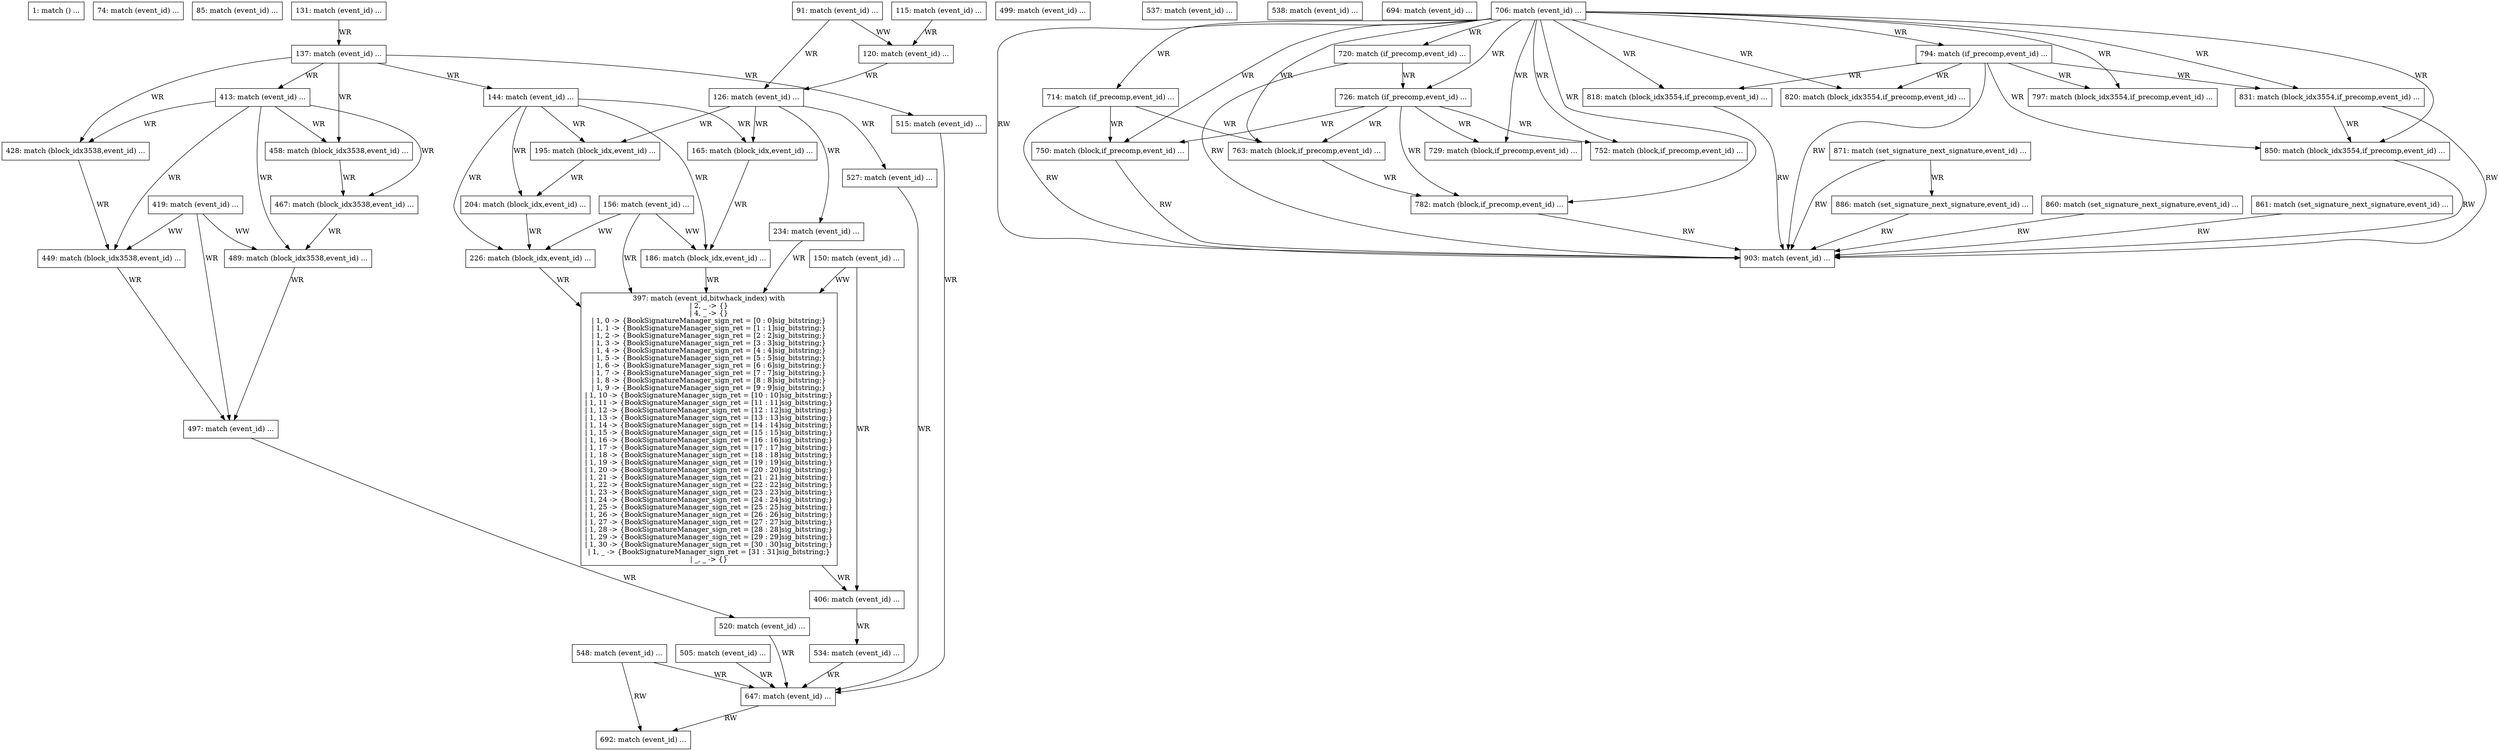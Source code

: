 digraph G {
  "1: match () ...
" [shape=box, ];
  "74: match (event_id) ...
" [shape=box, ];
  "85: match (event_id) ...
" [shape=box, ];
  "91: match (event_id) ...
" [shape=box, ];
  "115: match (event_id) ...
" [shape=box, ];
  "120: match (event_id) ...
" [shape=box, ];
  "126: match (event_id) ...
" [shape=box, ];
  "131: match (event_id) ...
" [shape=box, ];
  "137: match (event_id) ...
" [shape=box, ];
  "144: match (event_id) ...
" [shape=box, ];
  "150: match (event_id) ...
" [shape=box, ];
  "156: match (event_id) ...
" [shape=box, ];
  "165: match (block_idx,event_id) ...
" [shape=box, ];
  "186: match (block_idx,event_id) ...
" [shape=box, ];
  "195: match (block_idx,event_id) ...
" [shape=box, ];
  "204: match (block_idx,event_id) ...
" [shape=box, ];
  "226: match (block_idx,event_id) ...
" [shape=box, ];
  "234: match (event_id) ...
" [shape=box, ];
  "397: match (event_id,bitwhack_index) with
| 2, _ -> {}
| 4, _ -> {}
| 1, 0 -> {BookSignatureManager_sign_ret = [0 : 0]sig_bitstring;}
| 1, 1 -> {BookSignatureManager_sign_ret = [1 : 1]sig_bitstring;}
| 1, 2 -> {BookSignatureManager_sign_ret = [2 : 2]sig_bitstring;}
| 1, 3 -> {BookSignatureManager_sign_ret = [3 : 3]sig_bitstring;}
| 1, 4 -> {BookSignatureManager_sign_ret = [4 : 4]sig_bitstring;}
| 1, 5 -> {BookSignatureManager_sign_ret = [5 : 5]sig_bitstring;}
| 1, 6 -> {BookSignatureManager_sign_ret = [6 : 6]sig_bitstring;}
| 1, 7 -> {BookSignatureManager_sign_ret = [7 : 7]sig_bitstring;}
| 1, 8 -> {BookSignatureManager_sign_ret = [8 : 8]sig_bitstring;}
| 1, 9 -> {BookSignatureManager_sign_ret = [9 : 9]sig_bitstring;}
| 1, 10 -> {BookSignatureManager_sign_ret = [10 : 10]sig_bitstring;}
| 1, 11 -> {BookSignatureManager_sign_ret = [11 : 11]sig_bitstring;}
| 1, 12 -> {BookSignatureManager_sign_ret = [12 : 12]sig_bitstring;}
| 1, 13 -> {BookSignatureManager_sign_ret = [13 : 13]sig_bitstring;}
| 1, 14 -> {BookSignatureManager_sign_ret = [14 : 14]sig_bitstring;}
| 1, 15 -> {BookSignatureManager_sign_ret = [15 : 15]sig_bitstring;}
| 1, 16 -> {BookSignatureManager_sign_ret = [16 : 16]sig_bitstring;}
| 1, 17 -> {BookSignatureManager_sign_ret = [17 : 17]sig_bitstring;}
| 1, 18 -> {BookSignatureManager_sign_ret = [18 : 18]sig_bitstring;}
| 1, 19 -> {BookSignatureManager_sign_ret = [19 : 19]sig_bitstring;}
| 1, 20 -> {BookSignatureManager_sign_ret = [20 : 20]sig_bitstring;}
| 1, 21 -> {BookSignatureManager_sign_ret = [21 : 21]sig_bitstring;}
| 1, 22 -> {BookSignatureManager_sign_ret = [22 : 22]sig_bitstring;}
| 1, 23 -> {BookSignatureManager_sign_ret = [23 : 23]sig_bitstring;}
| 1, 24 -> {BookSignatureManager_sign_ret = [24 : 24]sig_bitstring;}
| 1, 25 -> {BookSignatureManager_sign_ret = [25 : 25]sig_bitstring;}
| 1, 26 -> {BookSignatureManager_sign_ret = [26 : 26]sig_bitstring;}
| 1, 27 -> {BookSignatureManager_sign_ret = [27 : 27]sig_bitstring;}
| 1, 28 -> {BookSignatureManager_sign_ret = [28 : 28]sig_bitstring;}
| 1, 29 -> {BookSignatureManager_sign_ret = [29 : 29]sig_bitstring;}
| 1, 30 -> {BookSignatureManager_sign_ret = [30 : 30]sig_bitstring;}
| 1, _ -> {BookSignatureManager_sign_ret = [31 : 31]sig_bitstring;}
| _, _ -> {}" [
  shape=box, ];
  "406: match (event_id) ...
" [shape=box, ];
  "413: match (event_id) ...
" [shape=box, ];
  "419: match (event_id) ...
" [shape=box, ];
  "428: match (block_idx3538,event_id) ...
" [shape=box, ];
  "449: match (block_idx3538,event_id) ...
" [shape=box, ];
  "458: match (block_idx3538,event_id) ...
" [shape=box, ];
  "467: match (block_idx3538,event_id) ...
" [shape=box, ];
  "489: match (block_idx3538,event_id) ...
" [shape=box, ];
  "497: match (event_id) ...
" [shape=box, ];
  "499: match (event_id) ...
" [shape=box, ];
  "505: match (event_id) ...
" [shape=box, ];
  "515: match (event_id) ...
" [shape=box, ];
  "520: match (event_id) ...
" [shape=box, ];
  "527: match (event_id) ...
" [shape=box, ];
  "534: match (event_id) ...
" [shape=box, ];
  "537: match (event_id) ...
" [shape=box, ];
  "538: match (event_id) ...
" [shape=box, ];
  "548: match (event_id) ...
" [shape=box, ];
  "647: match (event_id) ...
" [shape=box, ];
  "692: match (event_id) ...
" [shape=box, ];
  "694: match (event_id) ...
" [shape=box, ];
  "706: match (event_id) ...
" [shape=box, ];
  "714: match (if_precomp,event_id) ...
" [shape=box, ];
  "720: match (if_precomp,event_id) ...
" [shape=box, ];
  "726: match (if_precomp,event_id) ...
" [shape=box, ];
  "729: match (block,if_precomp,event_id) ...
" [shape=box, ];
  "750: match (block,if_precomp,event_id) ...
" [shape=box, ];
  "752: match (block,if_precomp,event_id) ...
" [shape=box, ];
  "763: match (block,if_precomp,event_id) ...
" [shape=box, ];
  "782: match (block,if_precomp,event_id) ...
" [shape=box, ];
  "794: match (if_precomp,event_id) ...
" [shape=box, ];
  "797: match (block_idx3554,if_precomp,event_id) ...
" [shape=box, ];
  "818: match (block_idx3554,if_precomp,event_id) ...
" [shape=box, ];
  "820: match (block_idx3554,if_precomp,event_id) ...
" [shape=box, ];
  "831: match (block_idx3554,if_precomp,event_id) ...
" [shape=box, ];
  "850: match (block_idx3554,if_precomp,event_id) ...
" [shape=box, ];
  "860: match (set_signature_next_signature,event_id) ...
" [shape=box, ];
  "861: match (set_signature_next_signature,event_id) ...
" [shape=box, ];
  "871: match (set_signature_next_signature,event_id) ...
" [shape=box, ];
  "886: match (set_signature_next_signature,event_id) ...
" [shape=box, ];
  "903: match (event_id) ...
" [shape=box, ];
  
  
  "91: match (event_id) ...
" -> "120: match (event_id) ...
" [label="WW", ];
  "91: match (event_id) ...
" -> "126: match (event_id) ...
" [label="WR", ];
  "115: match (event_id) ...
" -> "120: match (event_id) ...
" [label="WR", ];
  "120: match (event_id) ...
" -> "126: match (event_id) ...
" [label="WR", ];
  "126: match (event_id) ...
" -> "165: match (block_idx,event_id) ...
" [
  label="WR", ];
  "126: match (event_id) ...
" -> "195: match (block_idx,event_id) ...
" [
  label="WR", ];
  "126: match (event_id) ...
" -> "234: match (event_id) ...
" [label="WR", ];
  "126: match (event_id) ...
" -> "527: match (event_id) ...
" [label="WR", ];
  "131: match (event_id) ...
" -> "137: match (event_id) ...
" [label="WR", ];
  "137: match (event_id) ...
" -> "144: match (event_id) ...
" [label="WR", ];
  "137: match (event_id) ...
" -> "413: match (event_id) ...
" [label="WR", ];
  "137: match (event_id) ...
" -> "428: match (block_idx3538,event_id) ...
" [
  label="WR", ];
  "137: match (event_id) ...
" -> "458: match (block_idx3538,event_id) ...
" [
  label="WR", ];
  "137: match (event_id) ...
" -> "515: match (event_id) ...
" [label="WR", ];
  "144: match (event_id) ...
" -> "165: match (block_idx,event_id) ...
" [
  label="WR", ];
  "144: match (event_id) ...
" -> "186: match (block_idx,event_id) ...
" [
  label="WR", ];
  "144: match (event_id) ...
" -> "195: match (block_idx,event_id) ...
" [
  label="WR", ];
  "144: match (event_id) ...
" -> "204: match (block_idx,event_id) ...
" [
  label="WR", ];
  "144: match (event_id) ...
" -> "226: match (block_idx,event_id) ...
" [
  label="WR", ];
  "150: match (event_id) ...
" -> "397: match (event_id,bitwhack_index) with
| 2, _ -> {}
| 4, _ -> {}
| 1, 0 -> {BookSignatureManager_sign_ret = [0 : 0]sig_bitstring;}
| 1, 1 -> {BookSignatureManager_sign_ret = [1 : 1]sig_bitstring;}
| 1, 2 -> {BookSignatureManager_sign_ret = [2 : 2]sig_bitstring;}
| 1, 3 -> {BookSignatureManager_sign_ret = [3 : 3]sig_bitstring;}
| 1, 4 -> {BookSignatureManager_sign_ret = [4 : 4]sig_bitstring;}
| 1, 5 -> {BookSignatureManager_sign_ret = [5 : 5]sig_bitstring;}
| 1, 6 -> {BookSignatureManager_sign_ret = [6 : 6]sig_bitstring;}
| 1, 7 -> {BookSignatureManager_sign_ret = [7 : 7]sig_bitstring;}
| 1, 8 -> {BookSignatureManager_sign_ret = [8 : 8]sig_bitstring;}
| 1, 9 -> {BookSignatureManager_sign_ret = [9 : 9]sig_bitstring;}
| 1, 10 -> {BookSignatureManager_sign_ret = [10 : 10]sig_bitstring;}
| 1, 11 -> {BookSignatureManager_sign_ret = [11 : 11]sig_bitstring;}
| 1, 12 -> {BookSignatureManager_sign_ret = [12 : 12]sig_bitstring;}
| 1, 13 -> {BookSignatureManager_sign_ret = [13 : 13]sig_bitstring;}
| 1, 14 -> {BookSignatureManager_sign_ret = [14 : 14]sig_bitstring;}
| 1, 15 -> {BookSignatureManager_sign_ret = [15 : 15]sig_bitstring;}
| 1, 16 -> {BookSignatureManager_sign_ret = [16 : 16]sig_bitstring;}
| 1, 17 -> {BookSignatureManager_sign_ret = [17 : 17]sig_bitstring;}
| 1, 18 -> {BookSignatureManager_sign_ret = [18 : 18]sig_bitstring;}
| 1, 19 -> {BookSignatureManager_sign_ret = [19 : 19]sig_bitstring;}
| 1, 20 -> {BookSignatureManager_sign_ret = [20 : 20]sig_bitstring;}
| 1, 21 -> {BookSignatureManager_sign_ret = [21 : 21]sig_bitstring;}
| 1, 22 -> {BookSignatureManager_sign_ret = [22 : 22]sig_bitstring;}
| 1, 23 -> {BookSignatureManager_sign_ret = [23 : 23]sig_bitstring;}
| 1, 24 -> {BookSignatureManager_sign_ret = [24 : 24]sig_bitstring;}
| 1, 25 -> {BookSignatureManager_sign_ret = [25 : 25]sig_bitstring;}
| 1, 26 -> {BookSignatureManager_sign_ret = [26 : 26]sig_bitstring;}
| 1, 27 -> {BookSignatureManager_sign_ret = [27 : 27]sig_bitstring;}
| 1, 28 -> {BookSignatureManager_sign_ret = [28 : 28]sig_bitstring;}
| 1, 29 -> {BookSignatureManager_sign_ret = [29 : 29]sig_bitstring;}
| 1, 30 -> {BookSignatureManager_sign_ret = [30 : 30]sig_bitstring;}
| 1, _ -> {BookSignatureManager_sign_ret = [31 : 31]sig_bitstring;}
| _, _ -> {}" [
  label="WW", ];
  "150: match (event_id) ...
" -> "406: match (event_id) ...
" [label="WR", ];
  "156: match (event_id) ...
" -> "186: match (block_idx,event_id) ...
" [
  label="WW", ];
  "156: match (event_id) ...
" -> "226: match (block_idx,event_id) ...
" [
  label="WW", ];
  "156: match (event_id) ...
" -> "397: match (event_id,bitwhack_index) with
| 2, _ -> {}
| 4, _ -> {}
| 1, 0 -> {BookSignatureManager_sign_ret = [0 : 0]sig_bitstring;}
| 1, 1 -> {BookSignatureManager_sign_ret = [1 : 1]sig_bitstring;}
| 1, 2 -> {BookSignatureManager_sign_ret = [2 : 2]sig_bitstring;}
| 1, 3 -> {BookSignatureManager_sign_ret = [3 : 3]sig_bitstring;}
| 1, 4 -> {BookSignatureManager_sign_ret = [4 : 4]sig_bitstring;}
| 1, 5 -> {BookSignatureManager_sign_ret = [5 : 5]sig_bitstring;}
| 1, 6 -> {BookSignatureManager_sign_ret = [6 : 6]sig_bitstring;}
| 1, 7 -> {BookSignatureManager_sign_ret = [7 : 7]sig_bitstring;}
| 1, 8 -> {BookSignatureManager_sign_ret = [8 : 8]sig_bitstring;}
| 1, 9 -> {BookSignatureManager_sign_ret = [9 : 9]sig_bitstring;}
| 1, 10 -> {BookSignatureManager_sign_ret = [10 : 10]sig_bitstring;}
| 1, 11 -> {BookSignatureManager_sign_ret = [11 : 11]sig_bitstring;}
| 1, 12 -> {BookSignatureManager_sign_ret = [12 : 12]sig_bitstring;}
| 1, 13 -> {BookSignatureManager_sign_ret = [13 : 13]sig_bitstring;}
| 1, 14 -> {BookSignatureManager_sign_ret = [14 : 14]sig_bitstring;}
| 1, 15 -> {BookSignatureManager_sign_ret = [15 : 15]sig_bitstring;}
| 1, 16 -> {BookSignatureManager_sign_ret = [16 : 16]sig_bitstring;}
| 1, 17 -> {BookSignatureManager_sign_ret = [17 : 17]sig_bitstring;}
| 1, 18 -> {BookSignatureManager_sign_ret = [18 : 18]sig_bitstring;}
| 1, 19 -> {BookSignatureManager_sign_ret = [19 : 19]sig_bitstring;}
| 1, 20 -> {BookSignatureManager_sign_ret = [20 : 20]sig_bitstring;}
| 1, 21 -> {BookSignatureManager_sign_ret = [21 : 21]sig_bitstring;}
| 1, 22 -> {BookSignatureManager_sign_ret = [22 : 22]sig_bitstring;}
| 1, 23 -> {BookSignatureManager_sign_ret = [23 : 23]sig_bitstring;}
| 1, 24 -> {BookSignatureManager_sign_ret = [24 : 24]sig_bitstring;}
| 1, 25 -> {BookSignatureManager_sign_ret = [25 : 25]sig_bitstring;}
| 1, 26 -> {BookSignatureManager_sign_ret = [26 : 26]sig_bitstring;}
| 1, 27 -> {BookSignatureManager_sign_ret = [27 : 27]sig_bitstring;}
| 1, 28 -> {BookSignatureManager_sign_ret = [28 : 28]sig_bitstring;}
| 1, 29 -> {BookSignatureManager_sign_ret = [29 : 29]sig_bitstring;}
| 1, 30 -> {BookSignatureManager_sign_ret = [30 : 30]sig_bitstring;}
| 1, _ -> {BookSignatureManager_sign_ret = [31 : 31]sig_bitstring;}
| _, _ -> {}" [
  label="WR", ];
  "165: match (block_idx,event_id) ...
" -> "186: match (block_idx,event_id) ...
" [
  label="WR", ];
  "186: match (block_idx,event_id) ...
" -> "397: match (event_id,bitwhack_index) with
| 2, _ -> {}
| 4, _ -> {}
| 1, 0 -> {BookSignatureManager_sign_ret = [0 : 0]sig_bitstring;}
| 1, 1 -> {BookSignatureManager_sign_ret = [1 : 1]sig_bitstring;}
| 1, 2 -> {BookSignatureManager_sign_ret = [2 : 2]sig_bitstring;}
| 1, 3 -> {BookSignatureManager_sign_ret = [3 : 3]sig_bitstring;}
| 1, 4 -> {BookSignatureManager_sign_ret = [4 : 4]sig_bitstring;}
| 1, 5 -> {BookSignatureManager_sign_ret = [5 : 5]sig_bitstring;}
| 1, 6 -> {BookSignatureManager_sign_ret = [6 : 6]sig_bitstring;}
| 1, 7 -> {BookSignatureManager_sign_ret = [7 : 7]sig_bitstring;}
| 1, 8 -> {BookSignatureManager_sign_ret = [8 : 8]sig_bitstring;}
| 1, 9 -> {BookSignatureManager_sign_ret = [9 : 9]sig_bitstring;}
| 1, 10 -> {BookSignatureManager_sign_ret = [10 : 10]sig_bitstring;}
| 1, 11 -> {BookSignatureManager_sign_ret = [11 : 11]sig_bitstring;}
| 1, 12 -> {BookSignatureManager_sign_ret = [12 : 12]sig_bitstring;}
| 1, 13 -> {BookSignatureManager_sign_ret = [13 : 13]sig_bitstring;}
| 1, 14 -> {BookSignatureManager_sign_ret = [14 : 14]sig_bitstring;}
| 1, 15 -> {BookSignatureManager_sign_ret = [15 : 15]sig_bitstring;}
| 1, 16 -> {BookSignatureManager_sign_ret = [16 : 16]sig_bitstring;}
| 1, 17 -> {BookSignatureManager_sign_ret = [17 : 17]sig_bitstring;}
| 1, 18 -> {BookSignatureManager_sign_ret = [18 : 18]sig_bitstring;}
| 1, 19 -> {BookSignatureManager_sign_ret = [19 : 19]sig_bitstring;}
| 1, 20 -> {BookSignatureManager_sign_ret = [20 : 20]sig_bitstring;}
| 1, 21 -> {BookSignatureManager_sign_ret = [21 : 21]sig_bitstring;}
| 1, 22 -> {BookSignatureManager_sign_ret = [22 : 22]sig_bitstring;}
| 1, 23 -> {BookSignatureManager_sign_ret = [23 : 23]sig_bitstring;}
| 1, 24 -> {BookSignatureManager_sign_ret = [24 : 24]sig_bitstring;}
| 1, 25 -> {BookSignatureManager_sign_ret = [25 : 25]sig_bitstring;}
| 1, 26 -> {BookSignatureManager_sign_ret = [26 : 26]sig_bitstring;}
| 1, 27 -> {BookSignatureManager_sign_ret = [27 : 27]sig_bitstring;}
| 1, 28 -> {BookSignatureManager_sign_ret = [28 : 28]sig_bitstring;}
| 1, 29 -> {BookSignatureManager_sign_ret = [29 : 29]sig_bitstring;}
| 1, 30 -> {BookSignatureManager_sign_ret = [30 : 30]sig_bitstring;}
| 1, _ -> {BookSignatureManager_sign_ret = [31 : 31]sig_bitstring;}
| _, _ -> {}" [
  label="WR", ];
  "195: match (block_idx,event_id) ...
" -> "204: match (block_idx,event_id) ...
" [
  label="WR", ];
  "204: match (block_idx,event_id) ...
" -> "226: match (block_idx,event_id) ...
" [
  label="WR", ];
  "226: match (block_idx,event_id) ...
" -> "397: match (event_id,bitwhack_index) with
| 2, _ -> {}
| 4, _ -> {}
| 1, 0 -> {BookSignatureManager_sign_ret = [0 : 0]sig_bitstring;}
| 1, 1 -> {BookSignatureManager_sign_ret = [1 : 1]sig_bitstring;}
| 1, 2 -> {BookSignatureManager_sign_ret = [2 : 2]sig_bitstring;}
| 1, 3 -> {BookSignatureManager_sign_ret = [3 : 3]sig_bitstring;}
| 1, 4 -> {BookSignatureManager_sign_ret = [4 : 4]sig_bitstring;}
| 1, 5 -> {BookSignatureManager_sign_ret = [5 : 5]sig_bitstring;}
| 1, 6 -> {BookSignatureManager_sign_ret = [6 : 6]sig_bitstring;}
| 1, 7 -> {BookSignatureManager_sign_ret = [7 : 7]sig_bitstring;}
| 1, 8 -> {BookSignatureManager_sign_ret = [8 : 8]sig_bitstring;}
| 1, 9 -> {BookSignatureManager_sign_ret = [9 : 9]sig_bitstring;}
| 1, 10 -> {BookSignatureManager_sign_ret = [10 : 10]sig_bitstring;}
| 1, 11 -> {BookSignatureManager_sign_ret = [11 : 11]sig_bitstring;}
| 1, 12 -> {BookSignatureManager_sign_ret = [12 : 12]sig_bitstring;}
| 1, 13 -> {BookSignatureManager_sign_ret = [13 : 13]sig_bitstring;}
| 1, 14 -> {BookSignatureManager_sign_ret = [14 : 14]sig_bitstring;}
| 1, 15 -> {BookSignatureManager_sign_ret = [15 : 15]sig_bitstring;}
| 1, 16 -> {BookSignatureManager_sign_ret = [16 : 16]sig_bitstring;}
| 1, 17 -> {BookSignatureManager_sign_ret = [17 : 17]sig_bitstring;}
| 1, 18 -> {BookSignatureManager_sign_ret = [18 : 18]sig_bitstring;}
| 1, 19 -> {BookSignatureManager_sign_ret = [19 : 19]sig_bitstring;}
| 1, 20 -> {BookSignatureManager_sign_ret = [20 : 20]sig_bitstring;}
| 1, 21 -> {BookSignatureManager_sign_ret = [21 : 21]sig_bitstring;}
| 1, 22 -> {BookSignatureManager_sign_ret = [22 : 22]sig_bitstring;}
| 1, 23 -> {BookSignatureManager_sign_ret = [23 : 23]sig_bitstring;}
| 1, 24 -> {BookSignatureManager_sign_ret = [24 : 24]sig_bitstring;}
| 1, 25 -> {BookSignatureManager_sign_ret = [25 : 25]sig_bitstring;}
| 1, 26 -> {BookSignatureManager_sign_ret = [26 : 26]sig_bitstring;}
| 1, 27 -> {BookSignatureManager_sign_ret = [27 : 27]sig_bitstring;}
| 1, 28 -> {BookSignatureManager_sign_ret = [28 : 28]sig_bitstring;}
| 1, 29 -> {BookSignatureManager_sign_ret = [29 : 29]sig_bitstring;}
| 1, 30 -> {BookSignatureManager_sign_ret = [30 : 30]sig_bitstring;}
| 1, _ -> {BookSignatureManager_sign_ret = [31 : 31]sig_bitstring;}
| _, _ -> {}" [
  label="WR", ];
  "234: match (event_id) ...
" -> "397: match (event_id,bitwhack_index) with
| 2, _ -> {}
| 4, _ -> {}
| 1, 0 -> {BookSignatureManager_sign_ret = [0 : 0]sig_bitstring;}
| 1, 1 -> {BookSignatureManager_sign_ret = [1 : 1]sig_bitstring;}
| 1, 2 -> {BookSignatureManager_sign_ret = [2 : 2]sig_bitstring;}
| 1, 3 -> {BookSignatureManager_sign_ret = [3 : 3]sig_bitstring;}
| 1, 4 -> {BookSignatureManager_sign_ret = [4 : 4]sig_bitstring;}
| 1, 5 -> {BookSignatureManager_sign_ret = [5 : 5]sig_bitstring;}
| 1, 6 -> {BookSignatureManager_sign_ret = [6 : 6]sig_bitstring;}
| 1, 7 -> {BookSignatureManager_sign_ret = [7 : 7]sig_bitstring;}
| 1, 8 -> {BookSignatureManager_sign_ret = [8 : 8]sig_bitstring;}
| 1, 9 -> {BookSignatureManager_sign_ret = [9 : 9]sig_bitstring;}
| 1, 10 -> {BookSignatureManager_sign_ret = [10 : 10]sig_bitstring;}
| 1, 11 -> {BookSignatureManager_sign_ret = [11 : 11]sig_bitstring;}
| 1, 12 -> {BookSignatureManager_sign_ret = [12 : 12]sig_bitstring;}
| 1, 13 -> {BookSignatureManager_sign_ret = [13 : 13]sig_bitstring;}
| 1, 14 -> {BookSignatureManager_sign_ret = [14 : 14]sig_bitstring;}
| 1, 15 -> {BookSignatureManager_sign_ret = [15 : 15]sig_bitstring;}
| 1, 16 -> {BookSignatureManager_sign_ret = [16 : 16]sig_bitstring;}
| 1, 17 -> {BookSignatureManager_sign_ret = [17 : 17]sig_bitstring;}
| 1, 18 -> {BookSignatureManager_sign_ret = [18 : 18]sig_bitstring;}
| 1, 19 -> {BookSignatureManager_sign_ret = [19 : 19]sig_bitstring;}
| 1, 20 -> {BookSignatureManager_sign_ret = [20 : 20]sig_bitstring;}
| 1, 21 -> {BookSignatureManager_sign_ret = [21 : 21]sig_bitstring;}
| 1, 22 -> {BookSignatureManager_sign_ret = [22 : 22]sig_bitstring;}
| 1, 23 -> {BookSignatureManager_sign_ret = [23 : 23]sig_bitstring;}
| 1, 24 -> {BookSignatureManager_sign_ret = [24 : 24]sig_bitstring;}
| 1, 25 -> {BookSignatureManager_sign_ret = [25 : 25]sig_bitstring;}
| 1, 26 -> {BookSignatureManager_sign_ret = [26 : 26]sig_bitstring;}
| 1, 27 -> {BookSignatureManager_sign_ret = [27 : 27]sig_bitstring;}
| 1, 28 -> {BookSignatureManager_sign_ret = [28 : 28]sig_bitstring;}
| 1, 29 -> {BookSignatureManager_sign_ret = [29 : 29]sig_bitstring;}
| 1, 30 -> {BookSignatureManager_sign_ret = [30 : 30]sig_bitstring;}
| 1, _ -> {BookSignatureManager_sign_ret = [31 : 31]sig_bitstring;}
| _, _ -> {}" [
  label="WR", ];
  "397: match (event_id,bitwhack_index) with
| 2, _ -> {}
| 4, _ -> {}
| 1, 0 -> {BookSignatureManager_sign_ret = [0 : 0]sig_bitstring;}
| 1, 1 -> {BookSignatureManager_sign_ret = [1 : 1]sig_bitstring;}
| 1, 2 -> {BookSignatureManager_sign_ret = [2 : 2]sig_bitstring;}
| 1, 3 -> {BookSignatureManager_sign_ret = [3 : 3]sig_bitstring;}
| 1, 4 -> {BookSignatureManager_sign_ret = [4 : 4]sig_bitstring;}
| 1, 5 -> {BookSignatureManager_sign_ret = [5 : 5]sig_bitstring;}
| 1, 6 -> {BookSignatureManager_sign_ret = [6 : 6]sig_bitstring;}
| 1, 7 -> {BookSignatureManager_sign_ret = [7 : 7]sig_bitstring;}
| 1, 8 -> {BookSignatureManager_sign_ret = [8 : 8]sig_bitstring;}
| 1, 9 -> {BookSignatureManager_sign_ret = [9 : 9]sig_bitstring;}
| 1, 10 -> {BookSignatureManager_sign_ret = [10 : 10]sig_bitstring;}
| 1, 11 -> {BookSignatureManager_sign_ret = [11 : 11]sig_bitstring;}
| 1, 12 -> {BookSignatureManager_sign_ret = [12 : 12]sig_bitstring;}
| 1, 13 -> {BookSignatureManager_sign_ret = [13 : 13]sig_bitstring;}
| 1, 14 -> {BookSignatureManager_sign_ret = [14 : 14]sig_bitstring;}
| 1, 15 -> {BookSignatureManager_sign_ret = [15 : 15]sig_bitstring;}
| 1, 16 -> {BookSignatureManager_sign_ret = [16 : 16]sig_bitstring;}
| 1, 17 -> {BookSignatureManager_sign_ret = [17 : 17]sig_bitstring;}
| 1, 18 -> {BookSignatureManager_sign_ret = [18 : 18]sig_bitstring;}
| 1, 19 -> {BookSignatureManager_sign_ret = [19 : 19]sig_bitstring;}
| 1, 20 -> {BookSignatureManager_sign_ret = [20 : 20]sig_bitstring;}
| 1, 21 -> {BookSignatureManager_sign_ret = [21 : 21]sig_bitstring;}
| 1, 22 -> {BookSignatureManager_sign_ret = [22 : 22]sig_bitstring;}
| 1, 23 -> {BookSignatureManager_sign_ret = [23 : 23]sig_bitstring;}
| 1, 24 -> {BookSignatureManager_sign_ret = [24 : 24]sig_bitstring;}
| 1, 25 -> {BookSignatureManager_sign_ret = [25 : 25]sig_bitstring;}
| 1, 26 -> {BookSignatureManager_sign_ret = [26 : 26]sig_bitstring;}
| 1, 27 -> {BookSignatureManager_sign_ret = [27 : 27]sig_bitstring;}
| 1, 28 -> {BookSignatureManager_sign_ret = [28 : 28]sig_bitstring;}
| 1, 29 -> {BookSignatureManager_sign_ret = [29 : 29]sig_bitstring;}
| 1, 30 -> {BookSignatureManager_sign_ret = [30 : 30]sig_bitstring;}
| 1, _ -> {BookSignatureManager_sign_ret = [31 : 31]sig_bitstring;}
| _, _ -> {}" -> "406: match (event_id) ...
" [
  label="WR", ];
  "406: match (event_id) ...
" -> "534: match (event_id) ...
" [label="WR", ];
  "413: match (event_id) ...
" -> "428: match (block_idx3538,event_id) ...
" [
  label="WR", ];
  "413: match (event_id) ...
" -> "449: match (block_idx3538,event_id) ...
" [
  label="WR", ];
  "413: match (event_id) ...
" -> "458: match (block_idx3538,event_id) ...
" [
  label="WR", ];
  "413: match (event_id) ...
" -> "467: match (block_idx3538,event_id) ...
" [
  label="WR", ];
  "413: match (event_id) ...
" -> "489: match (block_idx3538,event_id) ...
" [
  label="WR", ];
  "419: match (event_id) ...
" -> "449: match (block_idx3538,event_id) ...
" [
  label="WW", ];
  "419: match (event_id) ...
" -> "489: match (block_idx3538,event_id) ...
" [
  label="WW", ];
  "419: match (event_id) ...
" -> "497: match (event_id) ...
" [label="WR", ];
  "428: match (block_idx3538,event_id) ...
" -> "449: match (block_idx3538,event_id) ...
" [
  label="WR", ];
  "449: match (block_idx3538,event_id) ...
" -> "497: match (event_id) ...
" [
  label="WR", ];
  "458: match (block_idx3538,event_id) ...
" -> "467: match (block_idx3538,event_id) ...
" [
  label="WR", ];
  "467: match (block_idx3538,event_id) ...
" -> "489: match (block_idx3538,event_id) ...
" [
  label="WR", ];
  "489: match (block_idx3538,event_id) ...
" -> "497: match (event_id) ...
" [
  label="WR", ];
  "497: match (event_id) ...
" -> "520: match (event_id) ...
" [label="WR", ];
  "505: match (event_id) ...
" -> "647: match (event_id) ...
" [label="WR", ];
  "515: match (event_id) ...
" -> "647: match (event_id) ...
" [label="WR", ];
  "520: match (event_id) ...
" -> "647: match (event_id) ...
" [label="WR", ];
  "527: match (event_id) ...
" -> "647: match (event_id) ...
" [label="WR", ];
  "534: match (event_id) ...
" -> "647: match (event_id) ...
" [label="WR", ];
  "548: match (event_id) ...
" -> "647: match (event_id) ...
" [label="WR", ];
  "548: match (event_id) ...
" -> "692: match (event_id) ...
" [label="RW", ];
  "647: match (event_id) ...
" -> "692: match (event_id) ...
" [label="RW", ];
  "706: match (event_id) ...
" -> "714: match (if_precomp,event_id) ...
" [
  label="WR", ];
  "706: match (event_id) ...
" -> "720: match (if_precomp,event_id) ...
" [
  label="WR", ];
  "706: match (event_id) ...
" -> "726: match (if_precomp,event_id) ...
" [
  label="WR", ];
  "706: match (event_id) ...
" -> "729: match (block,if_precomp,event_id) ...
" [
  label="WR", ];
  "706: match (event_id) ...
" -> "750: match (block,if_precomp,event_id) ...
" [
  label="WR", ];
  "706: match (event_id) ...
" -> "752: match (block,if_precomp,event_id) ...
" [
  label="WR", ];
  "706: match (event_id) ...
" -> "763: match (block,if_precomp,event_id) ...
" [
  label="WR", ];
  "706: match (event_id) ...
" -> "782: match (block,if_precomp,event_id) ...
" [
  label="WR", ];
  "706: match (event_id) ...
" -> "794: match (if_precomp,event_id) ...
" [
  label="WR", ];
  "706: match (event_id) ...
" -> "797: match (block_idx3554,if_precomp,event_id) ...
" [
  label="WR", ];
  "706: match (event_id) ...
" -> "818: match (block_idx3554,if_precomp,event_id) ...
" [
  label="WR", ];
  "706: match (event_id) ...
" -> "820: match (block_idx3554,if_precomp,event_id) ...
" [
  label="WR", ];
  "706: match (event_id) ...
" -> "831: match (block_idx3554,if_precomp,event_id) ...
" [
  label="WR", ];
  "706: match (event_id) ...
" -> "850: match (block_idx3554,if_precomp,event_id) ...
" [
  label="WR", ];
  "706: match (event_id) ...
" -> "903: match (event_id) ...
" [label="RW", ];
  "714: match (if_precomp,event_id) ...
" -> "750: match (block,if_precomp,event_id) ...
" [
  label="WR", ];
  "714: match (if_precomp,event_id) ...
" -> "763: match (block,if_precomp,event_id) ...
" [
  label="WR", ];
  "714: match (if_precomp,event_id) ...
" -> "903: match (event_id) ...
" [
  label="RW", ];
  "720: match (if_precomp,event_id) ...
" -> "726: match (if_precomp,event_id) ...
" [
  label="WR", ];
  "720: match (if_precomp,event_id) ...
" -> "903: match (event_id) ...
" [
  label="RW", ];
  "726: match (if_precomp,event_id) ...
" -> "729: match (block,if_precomp,event_id) ...
" [
  label="WR", ];
  "726: match (if_precomp,event_id) ...
" -> "750: match (block,if_precomp,event_id) ...
" [
  label="WR", ];
  "726: match (if_precomp,event_id) ...
" -> "752: match (block,if_precomp,event_id) ...
" [
  label="WR", ];
  "726: match (if_precomp,event_id) ...
" -> "763: match (block,if_precomp,event_id) ...
" [
  label="WR", ];
  "726: match (if_precomp,event_id) ...
" -> "782: match (block,if_precomp,event_id) ...
" [
  label="WR", ];
  "750: match (block,if_precomp,event_id) ...
" -> "903: match (event_id) ...
" [
  label="RW", ];
  "763: match (block,if_precomp,event_id) ...
" -> "782: match (block,if_precomp,event_id) ...
" [
  label="WR", ];
  "782: match (block,if_precomp,event_id) ...
" -> "903: match (event_id) ...
" [
  label="RW", ];
  "794: match (if_precomp,event_id) ...
" -> "797: match (block_idx3554,if_precomp,event_id) ...
" [
  label="WR", ];
  "794: match (if_precomp,event_id) ...
" -> "818: match (block_idx3554,if_precomp,event_id) ...
" [
  label="WR", ];
  "794: match (if_precomp,event_id) ...
" -> "820: match (block_idx3554,if_precomp,event_id) ...
" [
  label="WR", ];
  "794: match (if_precomp,event_id) ...
" -> "831: match (block_idx3554,if_precomp,event_id) ...
" [
  label="WR", ];
  "794: match (if_precomp,event_id) ...
" -> "850: match (block_idx3554,if_precomp,event_id) ...
" [
  label="WR", ];
  "794: match (if_precomp,event_id) ...
" -> "903: match (event_id) ...
" [
  label="RW", ];
  "818: match (block_idx3554,if_precomp,event_id) ...
" -> "903: match (event_id) ...
" [
  label="RW", ];
  "831: match (block_idx3554,if_precomp,event_id) ...
" -> "850: match (block_idx3554,if_precomp,event_id) ...
" [
  label="WR", ];
  "831: match (block_idx3554,if_precomp,event_id) ...
" -> "903: match (event_id) ...
" [
  label="RW", ];
  "850: match (block_idx3554,if_precomp,event_id) ...
" -> "903: match (event_id) ...
" [
  label="RW", ];
  "860: match (set_signature_next_signature,event_id) ...
" -> "903: match (event_id) ...
" [
  label="RW", ];
  "861: match (set_signature_next_signature,event_id) ...
" -> "903: match (event_id) ...
" [
  label="RW", ];
  "871: match (set_signature_next_signature,event_id) ...
" -> "886: match (set_signature_next_signature,event_id) ...
" [
  label="WR", ];
  "871: match (set_signature_next_signature,event_id) ...
" -> "903: match (event_id) ...
" [
  label="RW", ];
  "886: match (set_signature_next_signature,event_id) ...
" -> "903: match (event_id) ...
" [
  label="RW", ];
  
  }